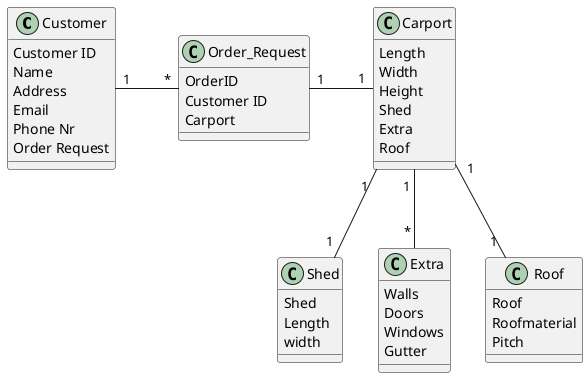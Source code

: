 @startuml

class Customer
class Order_Request
class Carport
class Shed
class Extra
class Roof

Customer "1"-right- "*"Order_Request: \t
Order_Request "1"-right-"1" Carport: \t

Carport " 1 "--" 1 " Shed: \t
Carport " 1 "--" * " Extra: \t
Carport " 1 "--" 1 " Roof: \t

class Customer {
Customer ID
Name
Address
Email
Phone Nr
Order Request
}

class Order_Request{
OrderID
Customer ID
Carport
}

class Carport{
Length
Width
Height
Shed
Extra
Roof
}

class Shed{
Shed
Length
width
}

class Extra{
Walls
Doors
Windows
Gutter
}

class Roof{
Roof
Roofmaterial
Pitch
}

@enduml